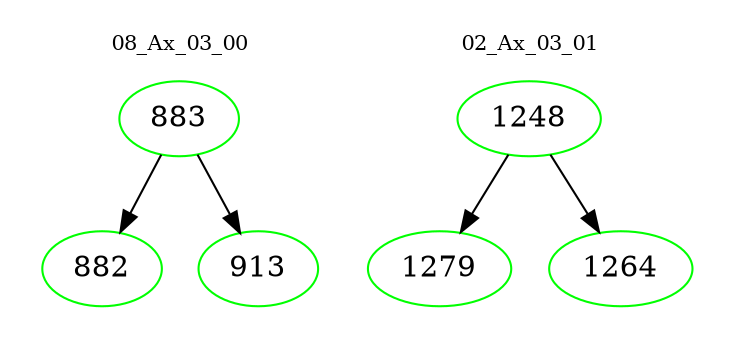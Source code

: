 digraph{
subgraph cluster_0 {
color = white
label = "08_Ax_03_00";
fontsize=10;
T0_883 [label="883", color="green"]
T0_883 -> T0_882 [color="black"]
T0_882 [label="882", color="green"]
T0_883 -> T0_913 [color="black"]
T0_913 [label="913", color="green"]
}
subgraph cluster_1 {
color = white
label = "02_Ax_03_01";
fontsize=10;
T1_1248 [label="1248", color="green"]
T1_1248 -> T1_1279 [color="black"]
T1_1279 [label="1279", color="green"]
T1_1248 -> T1_1264 [color="black"]
T1_1264 [label="1264", color="green"]
}
}
